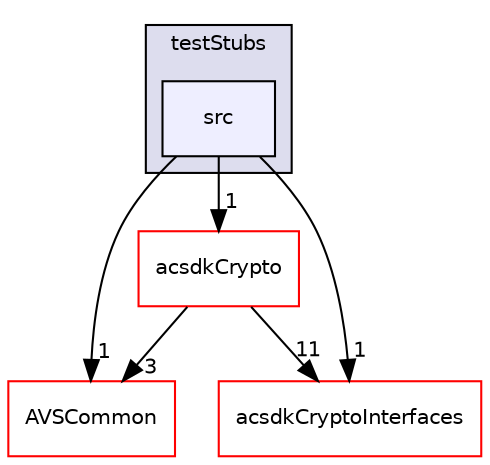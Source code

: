 digraph "/workplace/avs-device-sdk/core/Crypto/acsdkPkcs11/testStubs/src" {
  compound=true
  node [ fontsize="10", fontname="Helvetica"];
  edge [ labelfontsize="10", labelfontname="Helvetica"];
  subgraph clusterdir_51ceec87b8cdae8d65778d798a9789f7 {
    graph [ bgcolor="#ddddee", pencolor="black", label="testStubs" fontname="Helvetica", fontsize="10", URL="dir_51ceec87b8cdae8d65778d798a9789f7.html"]
  dir_da6da2003f9d8d1e9fdcc2c91d1d8646 [shape=box, label="src", style="filled", fillcolor="#eeeeff", pencolor="black", URL="dir_da6da2003f9d8d1e9fdcc2c91d1d8646.html"];
  }
  dir_6418a0282efa709f01c16160744ac46c [shape=box label="acsdkCrypto" fillcolor="white" style="filled" color="red" URL="dir_6418a0282efa709f01c16160744ac46c.html"];
  dir_13e65effb2bde530b17b3d5eefcd0266 [shape=box label="AVSCommon" fillcolor="white" style="filled" color="red" URL="dir_13e65effb2bde530b17b3d5eefcd0266.html"];
  dir_8d535980e8bcd8dca7a4900da179e35a [shape=box label="acsdkCryptoInterfaces" fillcolor="white" style="filled" color="red" URL="dir_8d535980e8bcd8dca7a4900da179e35a.html"];
  dir_da6da2003f9d8d1e9fdcc2c91d1d8646->dir_6418a0282efa709f01c16160744ac46c [headlabel="1", labeldistance=1.5 headhref="dir_000635_000583.html"];
  dir_da6da2003f9d8d1e9fdcc2c91d1d8646->dir_13e65effb2bde530b17b3d5eefcd0266 [headlabel="1", labeldistance=1.5 headhref="dir_000635_000017.html"];
  dir_da6da2003f9d8d1e9fdcc2c91d1d8646->dir_8d535980e8bcd8dca7a4900da179e35a [headlabel="1", labeldistance=1.5 headhref="dir_000635_000613.html"];
  dir_6418a0282efa709f01c16160744ac46c->dir_13e65effb2bde530b17b3d5eefcd0266 [headlabel="3", labeldistance=1.5 headhref="dir_000583_000017.html"];
  dir_6418a0282efa709f01c16160744ac46c->dir_8d535980e8bcd8dca7a4900da179e35a [headlabel="11", labeldistance=1.5 headhref="dir_000583_000613.html"];
}
